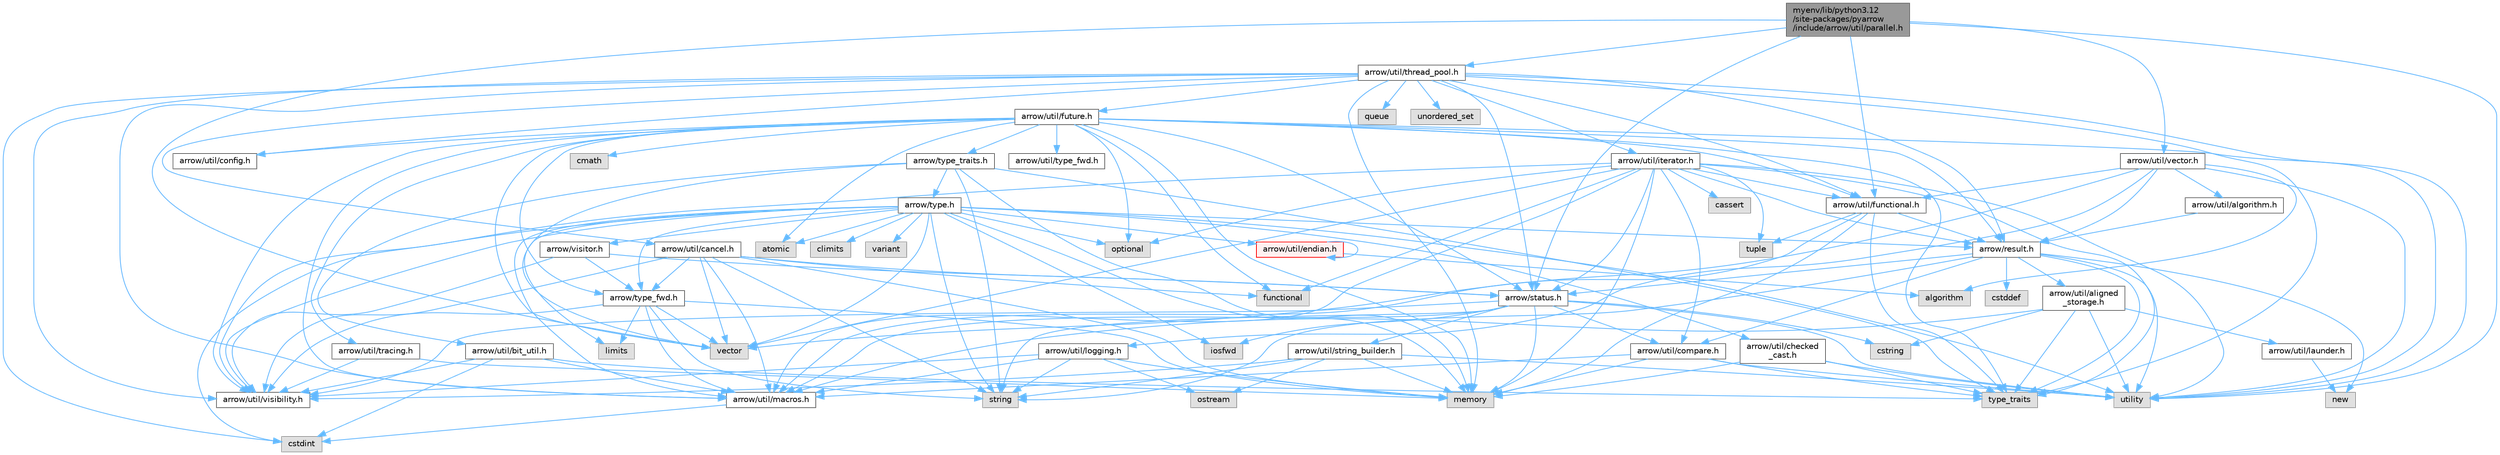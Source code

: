 digraph "myenv/lib/python3.12/site-packages/pyarrow/include/arrow/util/parallel.h"
{
 // LATEX_PDF_SIZE
  bgcolor="transparent";
  edge [fontname=Helvetica,fontsize=10,labelfontname=Helvetica,labelfontsize=10];
  node [fontname=Helvetica,fontsize=10,shape=box,height=0.2,width=0.4];
  Node1 [id="Node000001",label="myenv/lib/python3.12\l/site-packages/pyarrow\l/include/arrow/util/parallel.h",height=0.2,width=0.4,color="gray40", fillcolor="grey60", style="filled", fontcolor="black",tooltip=" "];
  Node1 -> Node2 [id="edge1_Node000001_Node000002",color="steelblue1",style="solid",tooltip=" "];
  Node2 [id="Node000002",label="utility",height=0.2,width=0.4,color="grey60", fillcolor="#E0E0E0", style="filled",tooltip=" "];
  Node1 -> Node3 [id="edge2_Node000001_Node000003",color="steelblue1",style="solid",tooltip=" "];
  Node3 [id="Node000003",label="vector",height=0.2,width=0.4,color="grey60", fillcolor="#E0E0E0", style="filled",tooltip=" "];
  Node1 -> Node4 [id="edge3_Node000001_Node000004",color="steelblue1",style="solid",tooltip=" "];
  Node4 [id="Node000004",label="arrow/status.h",height=0.2,width=0.4,color="grey40", fillcolor="white", style="filled",URL="$status_8h.html",tooltip=" "];
  Node4 -> Node5 [id="edge4_Node000004_Node000005",color="steelblue1",style="solid",tooltip=" "];
  Node5 [id="Node000005",label="cstring",height=0.2,width=0.4,color="grey60", fillcolor="#E0E0E0", style="filled",tooltip=" "];
  Node4 -> Node6 [id="edge5_Node000004_Node000006",color="steelblue1",style="solid",tooltip=" "];
  Node6 [id="Node000006",label="iosfwd",height=0.2,width=0.4,color="grey60", fillcolor="#E0E0E0", style="filled",tooltip=" "];
  Node4 -> Node7 [id="edge6_Node000004_Node000007",color="steelblue1",style="solid",tooltip=" "];
  Node7 [id="Node000007",label="memory",height=0.2,width=0.4,color="grey60", fillcolor="#E0E0E0", style="filled",tooltip=" "];
  Node4 -> Node8 [id="edge7_Node000004_Node000008",color="steelblue1",style="solid",tooltip=" "];
  Node8 [id="Node000008",label="string",height=0.2,width=0.4,color="grey60", fillcolor="#E0E0E0", style="filled",tooltip=" "];
  Node4 -> Node2 [id="edge8_Node000004_Node000002",color="steelblue1",style="solid",tooltip=" "];
  Node4 -> Node9 [id="edge9_Node000004_Node000009",color="steelblue1",style="solid",tooltip=" "];
  Node9 [id="Node000009",label="arrow/util/compare.h",height=0.2,width=0.4,color="grey40", fillcolor="white", style="filled",URL="$util_2compare_8h.html",tooltip=" "];
  Node9 -> Node7 [id="edge10_Node000009_Node000007",color="steelblue1",style="solid",tooltip=" "];
  Node9 -> Node10 [id="edge11_Node000009_Node000010",color="steelblue1",style="solid",tooltip=" "];
  Node10 [id="Node000010",label="type_traits",height=0.2,width=0.4,color="grey60", fillcolor="#E0E0E0", style="filled",tooltip=" "];
  Node9 -> Node2 [id="edge12_Node000009_Node000002",color="steelblue1",style="solid",tooltip=" "];
  Node9 -> Node11 [id="edge13_Node000009_Node000011",color="steelblue1",style="solid",tooltip=" "];
  Node11 [id="Node000011",label="arrow/util/macros.h",height=0.2,width=0.4,color="grey40", fillcolor="white", style="filled",URL="$macros_8h.html",tooltip=" "];
  Node11 -> Node12 [id="edge14_Node000011_Node000012",color="steelblue1",style="solid",tooltip=" "];
  Node12 [id="Node000012",label="cstdint",height=0.2,width=0.4,color="grey60", fillcolor="#E0E0E0", style="filled",tooltip=" "];
  Node4 -> Node11 [id="edge15_Node000004_Node000011",color="steelblue1",style="solid",tooltip=" "];
  Node4 -> Node13 [id="edge16_Node000004_Node000013",color="steelblue1",style="solid",tooltip=" "];
  Node13 [id="Node000013",label="arrow/util/string_builder.h",height=0.2,width=0.4,color="grey40", fillcolor="white", style="filled",URL="$string__builder_8h.html",tooltip=" "];
  Node13 -> Node7 [id="edge17_Node000013_Node000007",color="steelblue1",style="solid",tooltip=" "];
  Node13 -> Node14 [id="edge18_Node000013_Node000014",color="steelblue1",style="solid",tooltip=" "];
  Node14 [id="Node000014",label="ostream",height=0.2,width=0.4,color="grey60", fillcolor="#E0E0E0", style="filled",tooltip=" "];
  Node13 -> Node8 [id="edge19_Node000013_Node000008",color="steelblue1",style="solid",tooltip=" "];
  Node13 -> Node2 [id="edge20_Node000013_Node000002",color="steelblue1",style="solid",tooltip=" "];
  Node13 -> Node15 [id="edge21_Node000013_Node000015",color="steelblue1",style="solid",tooltip=" "];
  Node15 [id="Node000015",label="arrow/util/visibility.h",height=0.2,width=0.4,color="grey40", fillcolor="white", style="filled",URL="$include_2arrow_2util_2visibility_8h.html",tooltip=" "];
  Node4 -> Node15 [id="edge22_Node000004_Node000015",color="steelblue1",style="solid",tooltip=" "];
  Node1 -> Node16 [id="edge23_Node000001_Node000016",color="steelblue1",style="solid",tooltip=" "];
  Node16 [id="Node000016",label="arrow/util/functional.h",height=0.2,width=0.4,color="grey40", fillcolor="white", style="filled",URL="$functional_8h.html",tooltip=" "];
  Node16 -> Node7 [id="edge24_Node000016_Node000007",color="steelblue1",style="solid",tooltip=" "];
  Node16 -> Node17 [id="edge25_Node000016_Node000017",color="steelblue1",style="solid",tooltip=" "];
  Node17 [id="Node000017",label="tuple",height=0.2,width=0.4,color="grey60", fillcolor="#E0E0E0", style="filled",tooltip=" "];
  Node16 -> Node10 [id="edge26_Node000016_Node000010",color="steelblue1",style="solid",tooltip=" "];
  Node16 -> Node18 [id="edge27_Node000016_Node000018",color="steelblue1",style="solid",tooltip=" "];
  Node18 [id="Node000018",label="arrow/result.h",height=0.2,width=0.4,color="grey40", fillcolor="white", style="filled",URL="$result_8h.html",tooltip=" "];
  Node18 -> Node19 [id="edge28_Node000018_Node000019",color="steelblue1",style="solid",tooltip=" "];
  Node19 [id="Node000019",label="cstddef",height=0.2,width=0.4,color="grey60", fillcolor="#E0E0E0", style="filled",tooltip=" "];
  Node18 -> Node20 [id="edge29_Node000018_Node000020",color="steelblue1",style="solid",tooltip=" "];
  Node20 [id="Node000020",label="new",height=0.2,width=0.4,color="grey60", fillcolor="#E0E0E0", style="filled",tooltip=" "];
  Node18 -> Node8 [id="edge30_Node000018_Node000008",color="steelblue1",style="solid",tooltip=" "];
  Node18 -> Node10 [id="edge31_Node000018_Node000010",color="steelblue1",style="solid",tooltip=" "];
  Node18 -> Node2 [id="edge32_Node000018_Node000002",color="steelblue1",style="solid",tooltip=" "];
  Node18 -> Node4 [id="edge33_Node000018_Node000004",color="steelblue1",style="solid",tooltip=" "];
  Node18 -> Node21 [id="edge34_Node000018_Node000021",color="steelblue1",style="solid",tooltip=" "];
  Node21 [id="Node000021",label="arrow/util/aligned\l_storage.h",height=0.2,width=0.4,color="grey40", fillcolor="white", style="filled",URL="$aligned__storage_8h.html",tooltip=" "];
  Node21 -> Node5 [id="edge35_Node000021_Node000005",color="steelblue1",style="solid",tooltip=" "];
  Node21 -> Node10 [id="edge36_Node000021_Node000010",color="steelblue1",style="solid",tooltip=" "];
  Node21 -> Node2 [id="edge37_Node000021_Node000002",color="steelblue1",style="solid",tooltip=" "];
  Node21 -> Node22 [id="edge38_Node000021_Node000022",color="steelblue1",style="solid",tooltip=" "];
  Node22 [id="Node000022",label="arrow/util/launder.h",height=0.2,width=0.4,color="grey40", fillcolor="white", style="filled",URL="$launder_8h.html",tooltip=" "];
  Node22 -> Node20 [id="edge39_Node000022_Node000020",color="steelblue1",style="solid",tooltip=" "];
  Node21 -> Node11 [id="edge40_Node000021_Node000011",color="steelblue1",style="solid",tooltip=" "];
  Node18 -> Node9 [id="edge41_Node000018_Node000009",color="steelblue1",style="solid",tooltip=" "];
  Node16 -> Node11 [id="edge42_Node000016_Node000011",color="steelblue1",style="solid",tooltip=" "];
  Node1 -> Node23 [id="edge43_Node000001_Node000023",color="steelblue1",style="solid",tooltip=" "];
  Node23 [id="Node000023",label="arrow/util/thread_pool.h",height=0.2,width=0.4,color="grey40", fillcolor="white", style="filled",URL="$thread__pool_8h.html",tooltip=" "];
  Node23 -> Node12 [id="edge44_Node000023_Node000012",color="steelblue1",style="solid",tooltip=" "];
  Node23 -> Node7 [id="edge45_Node000023_Node000007",color="steelblue1",style="solid",tooltip=" "];
  Node23 -> Node24 [id="edge46_Node000023_Node000024",color="steelblue1",style="solid",tooltip=" "];
  Node24 [id="Node000024",label="queue",height=0.2,width=0.4,color="grey60", fillcolor="#E0E0E0", style="filled",tooltip=" "];
  Node23 -> Node10 [id="edge47_Node000023_Node000010",color="steelblue1",style="solid",tooltip=" "];
  Node23 -> Node25 [id="edge48_Node000023_Node000025",color="steelblue1",style="solid",tooltip=" "];
  Node25 [id="Node000025",label="unordered_set",height=0.2,width=0.4,color="grey60", fillcolor="#E0E0E0", style="filled",tooltip=" "];
  Node23 -> Node2 [id="edge49_Node000023_Node000002",color="steelblue1",style="solid",tooltip=" "];
  Node23 -> Node18 [id="edge50_Node000023_Node000018",color="steelblue1",style="solid",tooltip=" "];
  Node23 -> Node4 [id="edge51_Node000023_Node000004",color="steelblue1",style="solid",tooltip=" "];
  Node23 -> Node26 [id="edge52_Node000023_Node000026",color="steelblue1",style="solid",tooltip=" "];
  Node26 [id="Node000026",label="arrow/util/cancel.h",height=0.2,width=0.4,color="grey40", fillcolor="white", style="filled",URL="$cancel_8h.html",tooltip=" "];
  Node26 -> Node27 [id="edge53_Node000026_Node000027",color="steelblue1",style="solid",tooltip=" "];
  Node27 [id="Node000027",label="functional",height=0.2,width=0.4,color="grey60", fillcolor="#E0E0E0", style="filled",tooltip=" "];
  Node26 -> Node7 [id="edge54_Node000026_Node000007",color="steelblue1",style="solid",tooltip=" "];
  Node26 -> Node8 [id="edge55_Node000026_Node000008",color="steelblue1",style="solid",tooltip=" "];
  Node26 -> Node3 [id="edge56_Node000026_Node000003",color="steelblue1",style="solid",tooltip=" "];
  Node26 -> Node4 [id="edge57_Node000026_Node000004",color="steelblue1",style="solid",tooltip=" "];
  Node26 -> Node28 [id="edge58_Node000026_Node000028",color="steelblue1",style="solid",tooltip=" "];
  Node28 [id="Node000028",label="arrow/type_fwd.h",height=0.2,width=0.4,color="grey40", fillcolor="white", style="filled",URL="$arrow_2type__fwd_8h.html",tooltip=" "];
  Node28 -> Node29 [id="edge59_Node000028_Node000029",color="steelblue1",style="solid",tooltip=" "];
  Node29 [id="Node000029",label="limits",height=0.2,width=0.4,color="grey60", fillcolor="#E0E0E0", style="filled",tooltip=" "];
  Node28 -> Node7 [id="edge60_Node000028_Node000007",color="steelblue1",style="solid",tooltip=" "];
  Node28 -> Node8 [id="edge61_Node000028_Node000008",color="steelblue1",style="solid",tooltip=" "];
  Node28 -> Node3 [id="edge62_Node000028_Node000003",color="steelblue1",style="solid",tooltip=" "];
  Node28 -> Node11 [id="edge63_Node000028_Node000011",color="steelblue1",style="solid",tooltip=" "];
  Node28 -> Node15 [id="edge64_Node000028_Node000015",color="steelblue1",style="solid",tooltip=" "];
  Node26 -> Node11 [id="edge65_Node000026_Node000011",color="steelblue1",style="solid",tooltip=" "];
  Node26 -> Node15 [id="edge66_Node000026_Node000015",color="steelblue1",style="solid",tooltip=" "];
  Node23 -> Node30 [id="edge67_Node000023_Node000030",color="steelblue1",style="solid",tooltip=" "];
  Node30 [id="Node000030",label="arrow/util/config.h",height=0.2,width=0.4,color="grey40", fillcolor="white", style="filled",URL="$pyarrow_2include_2arrow_2util_2config_8h.html",tooltip=" "];
  Node23 -> Node16 [id="edge68_Node000023_Node000016",color="steelblue1",style="solid",tooltip=" "];
  Node23 -> Node31 [id="edge69_Node000023_Node000031",color="steelblue1",style="solid",tooltip=" "];
  Node31 [id="Node000031",label="arrow/util/future.h",height=0.2,width=0.4,color="grey40", fillcolor="white", style="filled",URL="$future_8h.html",tooltip=" "];
  Node31 -> Node32 [id="edge70_Node000031_Node000032",color="steelblue1",style="solid",tooltip=" "];
  Node32 [id="Node000032",label="atomic",height=0.2,width=0.4,color="grey60", fillcolor="#E0E0E0", style="filled",tooltip=" "];
  Node31 -> Node33 [id="edge71_Node000031_Node000033",color="steelblue1",style="solid",tooltip=" "];
  Node33 [id="Node000033",label="cmath",height=0.2,width=0.4,color="grey60", fillcolor="#E0E0E0", style="filled",tooltip=" "];
  Node31 -> Node27 [id="edge72_Node000031_Node000027",color="steelblue1",style="solid",tooltip=" "];
  Node31 -> Node7 [id="edge73_Node000031_Node000007",color="steelblue1",style="solid",tooltip=" "];
  Node31 -> Node34 [id="edge74_Node000031_Node000034",color="steelblue1",style="solid",tooltip=" "];
  Node34 [id="Node000034",label="optional",height=0.2,width=0.4,color="grey60", fillcolor="#E0E0E0", style="filled",tooltip=" "];
  Node31 -> Node10 [id="edge75_Node000031_Node000010",color="steelblue1",style="solid",tooltip=" "];
  Node31 -> Node2 [id="edge76_Node000031_Node000002",color="steelblue1",style="solid",tooltip=" "];
  Node31 -> Node3 [id="edge77_Node000031_Node000003",color="steelblue1",style="solid",tooltip=" "];
  Node31 -> Node18 [id="edge78_Node000031_Node000018",color="steelblue1",style="solid",tooltip=" "];
  Node31 -> Node4 [id="edge79_Node000031_Node000004",color="steelblue1",style="solid",tooltip=" "];
  Node31 -> Node28 [id="edge80_Node000031_Node000028",color="steelblue1",style="solid",tooltip=" "];
  Node31 -> Node35 [id="edge81_Node000031_Node000035",color="steelblue1",style="solid",tooltip=" "];
  Node35 [id="Node000035",label="arrow/type_traits.h",height=0.2,width=0.4,color="grey40", fillcolor="white", style="filled",URL="$include_2arrow_2type__traits_8h.html",tooltip=" "];
  Node35 -> Node7 [id="edge82_Node000035_Node000007",color="steelblue1",style="solid",tooltip=" "];
  Node35 -> Node8 [id="edge83_Node000035_Node000008",color="steelblue1",style="solid",tooltip=" "];
  Node35 -> Node10 [id="edge84_Node000035_Node000010",color="steelblue1",style="solid",tooltip=" "];
  Node35 -> Node3 [id="edge85_Node000035_Node000003",color="steelblue1",style="solid",tooltip=" "];
  Node35 -> Node36 [id="edge86_Node000035_Node000036",color="steelblue1",style="solid",tooltip=" "];
  Node36 [id="Node000036",label="arrow/type.h",height=0.2,width=0.4,color="grey40", fillcolor="white", style="filled",URL="$type_8h.html",tooltip=" "];
  Node36 -> Node32 [id="edge87_Node000036_Node000032",color="steelblue1",style="solid",tooltip=" "];
  Node36 -> Node37 [id="edge88_Node000036_Node000037",color="steelblue1",style="solid",tooltip=" "];
  Node37 [id="Node000037",label="climits",height=0.2,width=0.4,color="grey60", fillcolor="#E0E0E0", style="filled",tooltip=" "];
  Node36 -> Node12 [id="edge89_Node000036_Node000012",color="steelblue1",style="solid",tooltip=" "];
  Node36 -> Node6 [id="edge90_Node000036_Node000006",color="steelblue1",style="solid",tooltip=" "];
  Node36 -> Node29 [id="edge91_Node000036_Node000029",color="steelblue1",style="solid",tooltip=" "];
  Node36 -> Node7 [id="edge92_Node000036_Node000007",color="steelblue1",style="solid",tooltip=" "];
  Node36 -> Node34 [id="edge93_Node000036_Node000034",color="steelblue1",style="solid",tooltip=" "];
  Node36 -> Node8 [id="edge94_Node000036_Node000008",color="steelblue1",style="solid",tooltip=" "];
  Node36 -> Node2 [id="edge95_Node000036_Node000002",color="steelblue1",style="solid",tooltip=" "];
  Node36 -> Node38 [id="edge96_Node000036_Node000038",color="steelblue1",style="solid",tooltip=" "];
  Node38 [id="Node000038",label="variant",height=0.2,width=0.4,color="grey60", fillcolor="#E0E0E0", style="filled",tooltip=" "];
  Node36 -> Node3 [id="edge97_Node000036_Node000003",color="steelblue1",style="solid",tooltip=" "];
  Node36 -> Node18 [id="edge98_Node000036_Node000018",color="steelblue1",style="solid",tooltip=" "];
  Node36 -> Node28 [id="edge99_Node000036_Node000028",color="steelblue1",style="solid",tooltip=" "];
  Node36 -> Node39 [id="edge100_Node000036_Node000039",color="steelblue1",style="solid",tooltip=" "];
  Node39 [id="Node000039",label="arrow/util/checked\l_cast.h",height=0.2,width=0.4,color="grey40", fillcolor="white", style="filled",URL="$checked__cast_8h.html",tooltip=" "];
  Node39 -> Node7 [id="edge101_Node000039_Node000007",color="steelblue1",style="solid",tooltip=" "];
  Node39 -> Node10 [id="edge102_Node000039_Node000010",color="steelblue1",style="solid",tooltip=" "];
  Node39 -> Node2 [id="edge103_Node000039_Node000002",color="steelblue1",style="solid",tooltip=" "];
  Node36 -> Node40 [id="edge104_Node000036_Node000040",color="steelblue1",style="solid",tooltip=" "];
  Node40 [id="Node000040",label="arrow/util/endian.h",height=0.2,width=0.4,color="red", fillcolor="#FFF0F0", style="filled",URL="$endian_8h.html",tooltip=" "];
  Node40 -> Node40 [id="edge105_Node000040_Node000040",color="steelblue1",style="solid",tooltip=" "];
  Node40 -> Node41 [id="edge106_Node000040_Node000041",color="steelblue1",style="solid",tooltip=" "];
  Node41 [id="Node000041",label="algorithm",height=0.2,width=0.4,color="grey60", fillcolor="#E0E0E0", style="filled",tooltip=" "];
  Node36 -> Node11 [id="edge107_Node000036_Node000011",color="steelblue1",style="solid",tooltip=" "];
  Node36 -> Node15 [id="edge108_Node000036_Node000015",color="steelblue1",style="solid",tooltip=" "];
  Node36 -> Node45 [id="edge109_Node000036_Node000045",color="steelblue1",style="solid",tooltip=" "];
  Node45 [id="Node000045",label="arrow/visitor.h",height=0.2,width=0.4,color="grey40", fillcolor="white", style="filled",URL="$visitor_8h.html",tooltip=" "];
  Node45 -> Node4 [id="edge110_Node000045_Node000004",color="steelblue1",style="solid",tooltip=" "];
  Node45 -> Node28 [id="edge111_Node000045_Node000028",color="steelblue1",style="solid",tooltip=" "];
  Node45 -> Node15 [id="edge112_Node000045_Node000015",color="steelblue1",style="solid",tooltip=" "];
  Node35 -> Node46 [id="edge113_Node000035_Node000046",color="steelblue1",style="solid",tooltip=" "];
  Node46 [id="Node000046",label="arrow/util/bit_util.h",height=0.2,width=0.4,color="grey40", fillcolor="white", style="filled",URL="$bit__util_8h.html",tooltip=" "];
  Node46 -> Node12 [id="edge114_Node000046_Node000012",color="steelblue1",style="solid",tooltip=" "];
  Node46 -> Node10 [id="edge115_Node000046_Node000010",color="steelblue1",style="solid",tooltip=" "];
  Node46 -> Node11 [id="edge116_Node000046_Node000011",color="steelblue1",style="solid",tooltip=" "];
  Node46 -> Node15 [id="edge117_Node000046_Node000015",color="steelblue1",style="solid",tooltip=" "];
  Node31 -> Node30 [id="edge118_Node000031_Node000030",color="steelblue1",style="solid",tooltip=" "];
  Node31 -> Node16 [id="edge119_Node000031_Node000016",color="steelblue1",style="solid",tooltip=" "];
  Node31 -> Node11 [id="edge120_Node000031_Node000011",color="steelblue1",style="solid",tooltip=" "];
  Node31 -> Node47 [id="edge121_Node000031_Node000047",color="steelblue1",style="solid",tooltip=" "];
  Node47 [id="Node000047",label="arrow/util/tracing.h",height=0.2,width=0.4,color="grey40", fillcolor="white", style="filled",URL="$tracing_8h.html",tooltip=" "];
  Node47 -> Node7 [id="edge122_Node000047_Node000007",color="steelblue1",style="solid",tooltip=" "];
  Node47 -> Node15 [id="edge123_Node000047_Node000015",color="steelblue1",style="solid",tooltip=" "];
  Node31 -> Node48 [id="edge124_Node000031_Node000048",color="steelblue1",style="solid",tooltip=" "];
  Node48 [id="Node000048",label="arrow/util/type_fwd.h",height=0.2,width=0.4,color="grey40", fillcolor="white", style="filled",URL="$arrow_2util_2type__fwd_8h.html",tooltip=" "];
  Node31 -> Node15 [id="edge125_Node000031_Node000015",color="steelblue1",style="solid",tooltip=" "];
  Node23 -> Node49 [id="edge126_Node000023_Node000049",color="steelblue1",style="solid",tooltip=" "];
  Node49 [id="Node000049",label="arrow/util/iterator.h",height=0.2,width=0.4,color="grey40", fillcolor="white", style="filled",URL="$iterator_8h.html",tooltip=" "];
  Node49 -> Node50 [id="edge127_Node000049_Node000050",color="steelblue1",style="solid",tooltip=" "];
  Node50 [id="Node000050",label="cassert",height=0.2,width=0.4,color="grey60", fillcolor="#E0E0E0", style="filled",tooltip=" "];
  Node49 -> Node27 [id="edge128_Node000049_Node000027",color="steelblue1",style="solid",tooltip=" "];
  Node49 -> Node7 [id="edge129_Node000049_Node000007",color="steelblue1",style="solid",tooltip=" "];
  Node49 -> Node34 [id="edge130_Node000049_Node000034",color="steelblue1",style="solid",tooltip=" "];
  Node49 -> Node17 [id="edge131_Node000049_Node000017",color="steelblue1",style="solid",tooltip=" "];
  Node49 -> Node10 [id="edge132_Node000049_Node000010",color="steelblue1",style="solid",tooltip=" "];
  Node49 -> Node2 [id="edge133_Node000049_Node000002",color="steelblue1",style="solid",tooltip=" "];
  Node49 -> Node3 [id="edge134_Node000049_Node000003",color="steelblue1",style="solid",tooltip=" "];
  Node49 -> Node18 [id="edge135_Node000049_Node000018",color="steelblue1",style="solid",tooltip=" "];
  Node49 -> Node4 [id="edge136_Node000049_Node000004",color="steelblue1",style="solid",tooltip=" "];
  Node49 -> Node9 [id="edge137_Node000049_Node000009",color="steelblue1",style="solid",tooltip=" "];
  Node49 -> Node16 [id="edge138_Node000049_Node000016",color="steelblue1",style="solid",tooltip=" "];
  Node49 -> Node11 [id="edge139_Node000049_Node000011",color="steelblue1",style="solid",tooltip=" "];
  Node49 -> Node15 [id="edge140_Node000049_Node000015",color="steelblue1",style="solid",tooltip=" "];
  Node23 -> Node11 [id="edge141_Node000023_Node000011",color="steelblue1",style="solid",tooltip=" "];
  Node23 -> Node15 [id="edge142_Node000023_Node000015",color="steelblue1",style="solid",tooltip=" "];
  Node1 -> Node51 [id="edge143_Node000001_Node000051",color="steelblue1",style="solid",tooltip=" "];
  Node51 [id="Node000051",label="arrow/util/vector.h",height=0.2,width=0.4,color="grey40", fillcolor="white", style="filled",URL="$vector_8h.html",tooltip=" "];
  Node51 -> Node41 [id="edge144_Node000051_Node000041",color="steelblue1",style="solid",tooltip=" "];
  Node51 -> Node2 [id="edge145_Node000051_Node000002",color="steelblue1",style="solid",tooltip=" "];
  Node51 -> Node3 [id="edge146_Node000051_Node000003",color="steelblue1",style="solid",tooltip=" "];
  Node51 -> Node18 [id="edge147_Node000051_Node000018",color="steelblue1",style="solid",tooltip=" "];
  Node51 -> Node52 [id="edge148_Node000051_Node000052",color="steelblue1",style="solid",tooltip=" "];
  Node52 [id="Node000052",label="arrow/util/algorithm.h",height=0.2,width=0.4,color="grey40", fillcolor="white", style="filled",URL="$algorithm_8h.html",tooltip=" "];
  Node52 -> Node18 [id="edge149_Node000052_Node000018",color="steelblue1",style="solid",tooltip=" "];
  Node51 -> Node16 [id="edge150_Node000051_Node000016",color="steelblue1",style="solid",tooltip=" "];
  Node51 -> Node53 [id="edge151_Node000051_Node000053",color="steelblue1",style="solid",tooltip=" "];
  Node53 [id="Node000053",label="arrow/util/logging.h",height=0.2,width=0.4,color="grey40", fillcolor="white", style="filled",URL="$logging_8h.html",tooltip=" "];
  Node53 -> Node7 [id="edge152_Node000053_Node000007",color="steelblue1",style="solid",tooltip=" "];
  Node53 -> Node14 [id="edge153_Node000053_Node000014",color="steelblue1",style="solid",tooltip=" "];
  Node53 -> Node8 [id="edge154_Node000053_Node000008",color="steelblue1",style="solid",tooltip=" "];
  Node53 -> Node11 [id="edge155_Node000053_Node000011",color="steelblue1",style="solid",tooltip=" "];
  Node53 -> Node15 [id="edge156_Node000053_Node000015",color="steelblue1",style="solid",tooltip=" "];
}
